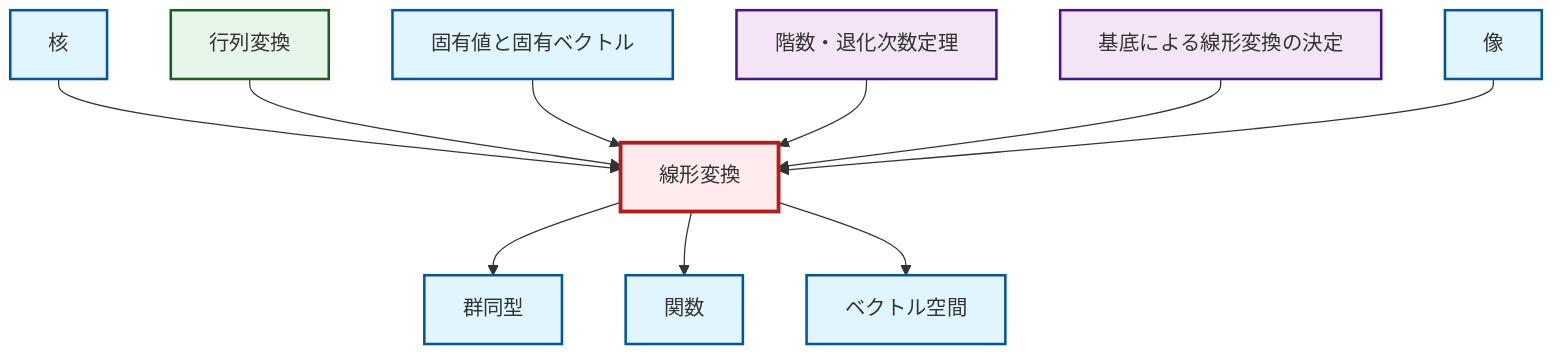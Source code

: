 graph TD
    classDef definition fill:#e1f5fe,stroke:#01579b,stroke-width:2px
    classDef theorem fill:#f3e5f5,stroke:#4a148c,stroke-width:2px
    classDef axiom fill:#fff3e0,stroke:#e65100,stroke-width:2px
    classDef example fill:#e8f5e9,stroke:#1b5e20,stroke-width:2px
    classDef current fill:#ffebee,stroke:#b71c1c,stroke-width:3px
    def-isomorphism["群同型"]:::definition
    thm-linear-transformation-basis["基底による線形変換の決定"]:::theorem
    def-vector-space["ベクトル空間"]:::definition
    ex-matrix-transformation["行列変換"]:::example
    def-eigenvalue-eigenvector["固有値と固有ベクトル"]:::definition
    thm-rank-nullity["階数・退化次数定理"]:::theorem
    def-kernel["核"]:::definition
    def-image["像"]:::definition
    def-function["関数"]:::definition
    def-linear-transformation["線形変換"]:::definition
    def-kernel --> def-linear-transformation
    ex-matrix-transformation --> def-linear-transformation
    def-eigenvalue-eigenvector --> def-linear-transformation
    def-linear-transformation --> def-isomorphism
    thm-rank-nullity --> def-linear-transformation
    def-linear-transformation --> def-function
    thm-linear-transformation-basis --> def-linear-transformation
    def-linear-transformation --> def-vector-space
    def-image --> def-linear-transformation
    class def-linear-transformation current